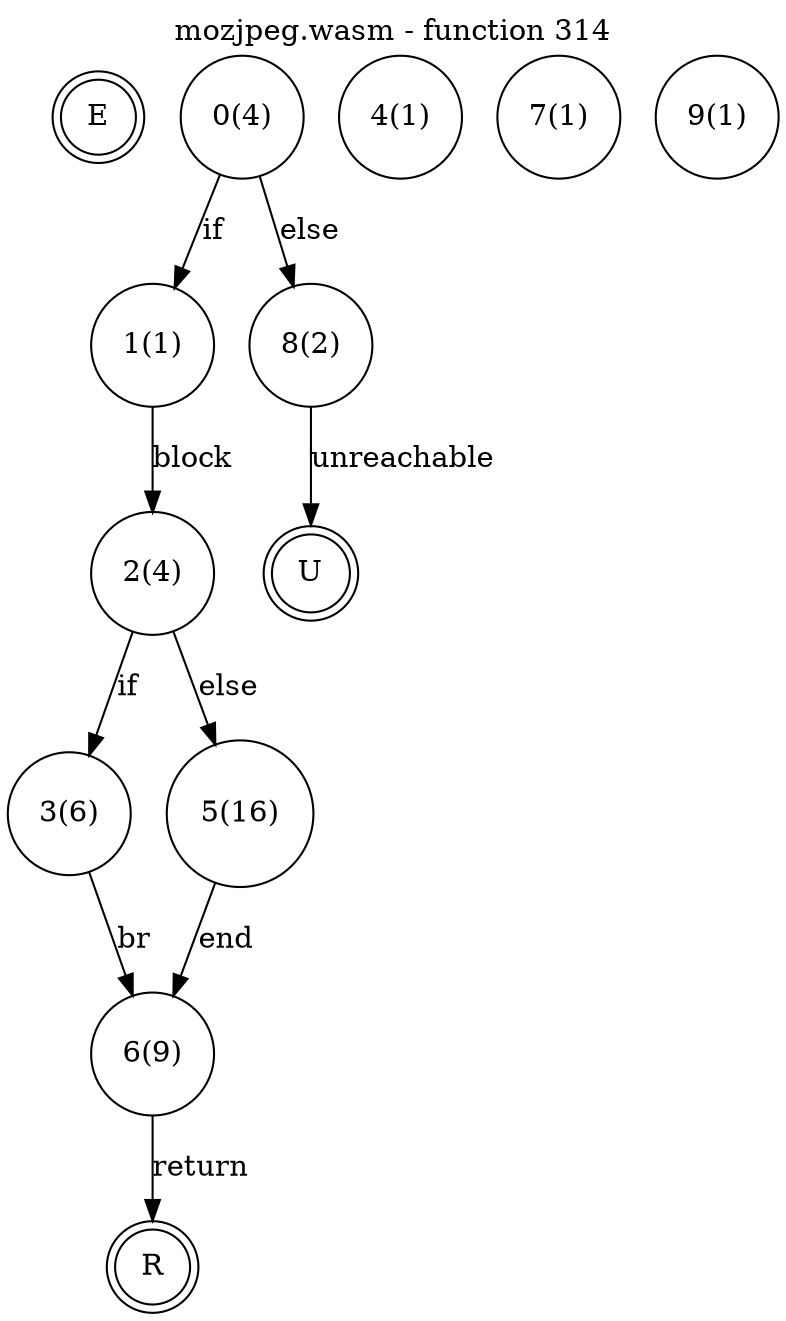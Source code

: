 digraph finite_state_machine {
    label = "mozjpeg.wasm - function 314"
    labelloc =  t
    labelfontsize = 16
    labelfontcolor = black
    labelfontname = "Helvetica"
    node [shape = doublecircle]; E U R ;
node [shape=circle, fontcolor=black, style="", label="0(4)"]0
node [shape=circle, fontcolor=black, style="", label="1(1)"]1
node [shape=circle, fontcolor=black, style="", label="2(4)"]2
node [shape=circle, fontcolor=black, style="", label="3(6)"]3
node [shape=circle, fontcolor=black, style="", label="4(1)"]4
node [shape=circle, fontcolor=black, style="", label="5(16)"]5
node [shape=circle, fontcolor=black, style="", label="6(9)"]6
node [shape=circle, fontcolor=black, style="", label="7(1)"]7
node [shape=circle, fontcolor=black, style="", label="8(2)"]8
node [shape=circle, fontcolor=black, style="", label="9(1)"]9
node [shape=circle, fontcolor=black, style="", label="E"]E
node [shape=circle, fontcolor=black, style="", label="R"]R
node [shape=circle, fontcolor=black, style="", label="U"]U
    0 -> 1[label="if"];
    0 -> 8[label="else"];
    1 -> 2[label="block"];
    2 -> 3[label="if"];
    2 -> 5[label="else"];
    3 -> 6[label="br"];
    5 -> 6[label="end"];
    6 -> R[label="return"];
    8 -> U[label="unreachable"];
}
